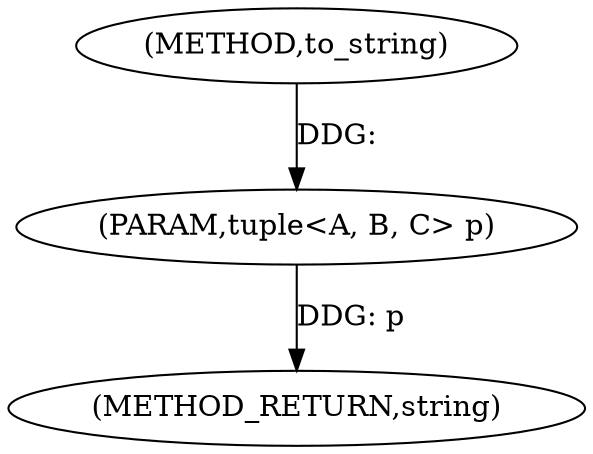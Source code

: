 digraph "to_string" {  
"1000126" [label = "(METHOD,to_string)" ]
"1000129" [label = "(METHOD_RETURN,string)" ]
"1000127" [label = "(PARAM,tuple<A, B, C> p)" ]
  "1000127" -> "1000129"  [ label = "DDG: p"] 
  "1000126" -> "1000127"  [ label = "DDG: "] 
}

